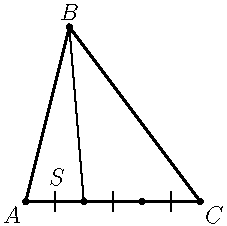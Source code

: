import geometry;

real size=4cm;
size(size);

point A = (0,0), B = (1,4), C = (4,0);
triangle ABC = triangle(A, B, C);

point
    D  = (2 A + C) / 3,
    D1 = (A + 2 C) / 3;

draw(ABC, linewidth(1));
draw(A--C, invisible, StickIntervalMarker(3, 1));

draw(B--D);

dot(Label("$A$", A, SW));
dot(Label("$B$", B, N));
dot(Label("$C$", C, SE));
dot(D);
dot(D1);

label(Label("$S$", incenter(A, B, D)));

